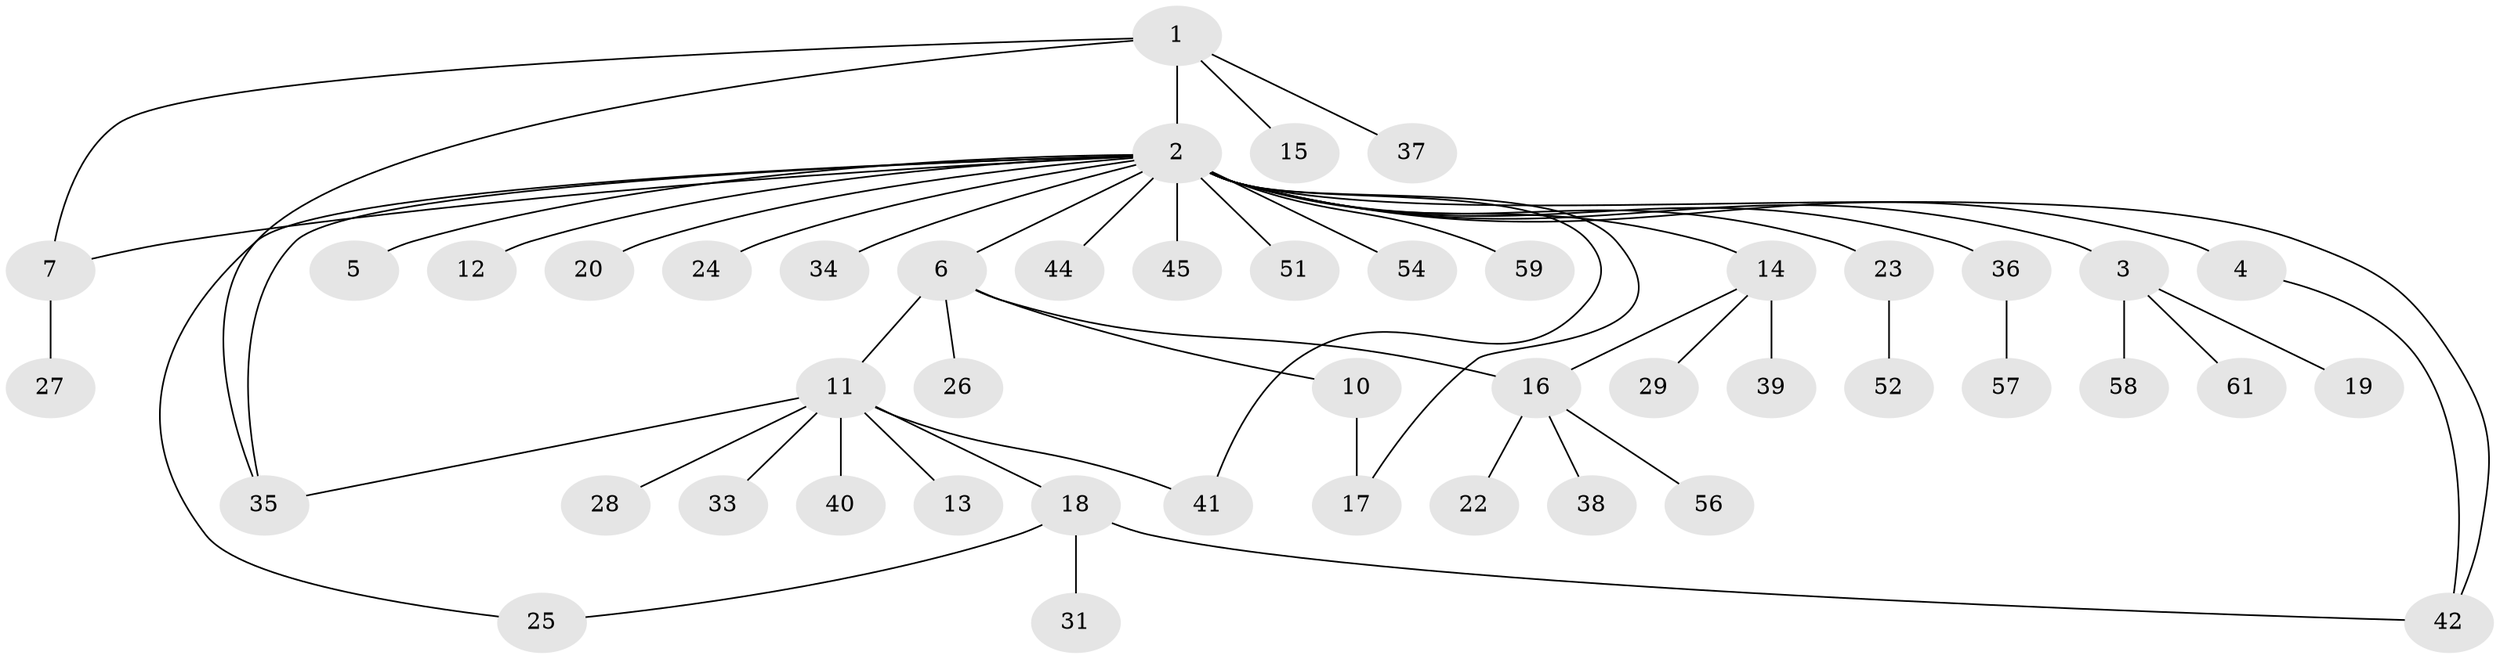 // original degree distribution, {5: 0.057971014492753624, 24: 0.014492753623188406, 2: 0.34782608695652173, 3: 0.057971014492753624, 4: 0.014492753623188406, 9: 0.014492753623188406, 1: 0.4782608695652174, 6: 0.014492753623188406}
// Generated by graph-tools (version 1.1) at 2025/11/02/27/25 16:11:15]
// undirected, 47 vertices, 55 edges
graph export_dot {
graph [start="1"]
  node [color=gray90,style=filled];
  1 [super="+49"];
  2 [super="+8"];
  3 [super="+9"];
  4 [super="+43"];
  5 [super="+48"];
  6;
  7 [super="+32"];
  10 [super="+62"];
  11 [super="+21"];
  12;
  13;
  14 [super="+46"];
  15;
  16 [super="+50"];
  17;
  18 [super="+68"];
  19;
  20;
  22 [super="+30"];
  23;
  24;
  25;
  26 [super="+47"];
  27 [super="+65"];
  28 [super="+55"];
  29 [super="+63"];
  31 [super="+53"];
  33 [super="+64"];
  34;
  35 [super="+69"];
  36;
  37;
  38;
  39;
  40;
  41 [super="+66"];
  42;
  44 [super="+60"];
  45;
  51;
  52;
  54;
  56;
  57 [super="+67"];
  58;
  59;
  61;
  1 -- 2;
  1 -- 15;
  1 -- 37;
  1 -- 35;
  1 -- 7;
  2 -- 3;
  2 -- 4 [weight=2];
  2 -- 5;
  2 -- 6;
  2 -- 7;
  2 -- 12;
  2 -- 14;
  2 -- 17;
  2 -- 20;
  2 -- 23;
  2 -- 24;
  2 -- 34;
  2 -- 36;
  2 -- 42;
  2 -- 44;
  2 -- 45;
  2 -- 51;
  2 -- 54;
  2 -- 59;
  2 -- 25;
  2 -- 35;
  2 -- 41;
  3 -- 19;
  3 -- 58;
  3 -- 61;
  4 -- 42;
  6 -- 10;
  6 -- 11;
  6 -- 16;
  6 -- 26;
  7 -- 27;
  10 -- 17;
  11 -- 13;
  11 -- 18;
  11 -- 28;
  11 -- 33;
  11 -- 35;
  11 -- 40;
  11 -- 41;
  14 -- 16;
  14 -- 29;
  14 -- 39;
  16 -- 22;
  16 -- 38;
  16 -- 56;
  18 -- 25;
  18 -- 31;
  18 -- 42;
  23 -- 52;
  36 -- 57;
}
